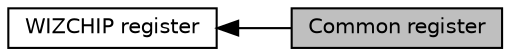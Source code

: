 digraph "Common register"
{
  edge [fontname="Helvetica",fontsize="10",labelfontname="Helvetica",labelfontsize="10"];
  node [fontname="Helvetica",fontsize="10",shape=box];
  rankdir=LR;
  Node2 [label="WIZCHIP register",height=0.2,width=0.4,color="black", fillcolor="white", style="filled",URL="$group___w_i_z_c_h_i_p__register.html",tooltip="WHIZCHIP register defines register group of W5500."];
  Node1 [label="Common register",height=0.2,width=0.4,color="black", fillcolor="grey75", style="filled", fontcolor="black",tooltip="Common register group It set the basic for the networking It set the configuration such as interrupt,..."];
  Node2->Node1 [shape=plaintext, dir="back", style="solid"];
}
